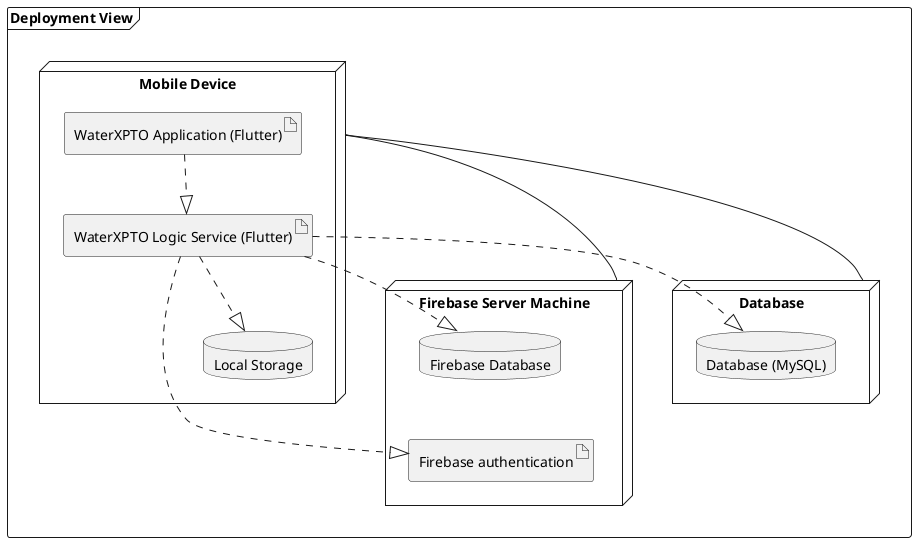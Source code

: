 @startuml


frame "Deployment View" {

  node "Firebase Server Machine" as firebase{
    database "Firebase Database" as firebasedb
    artifact "Firebase authentication" as firebaseauth
  }

  node "Database" as database{
    database "Database (MySQL)" as db
  }


  node "Mobile Device" as smartphone{
    artifact "WaterXPTO Application (Flutter)" as gui
    artifact "WaterXPTO Logic Service (Flutter)" as logic
    database "Local Storage" as local
  }
}

smartphone -- database
smartphone -- firebase
gui -[dashed]-|> logic
logic -[dashed]-|>local
logic -[dashed]-|>firebasedb
logic -[dashed]-|>firebaseauth
logic -[dashed]-|>db

firebasedb -[hidden]- firebaseauth

@enduml